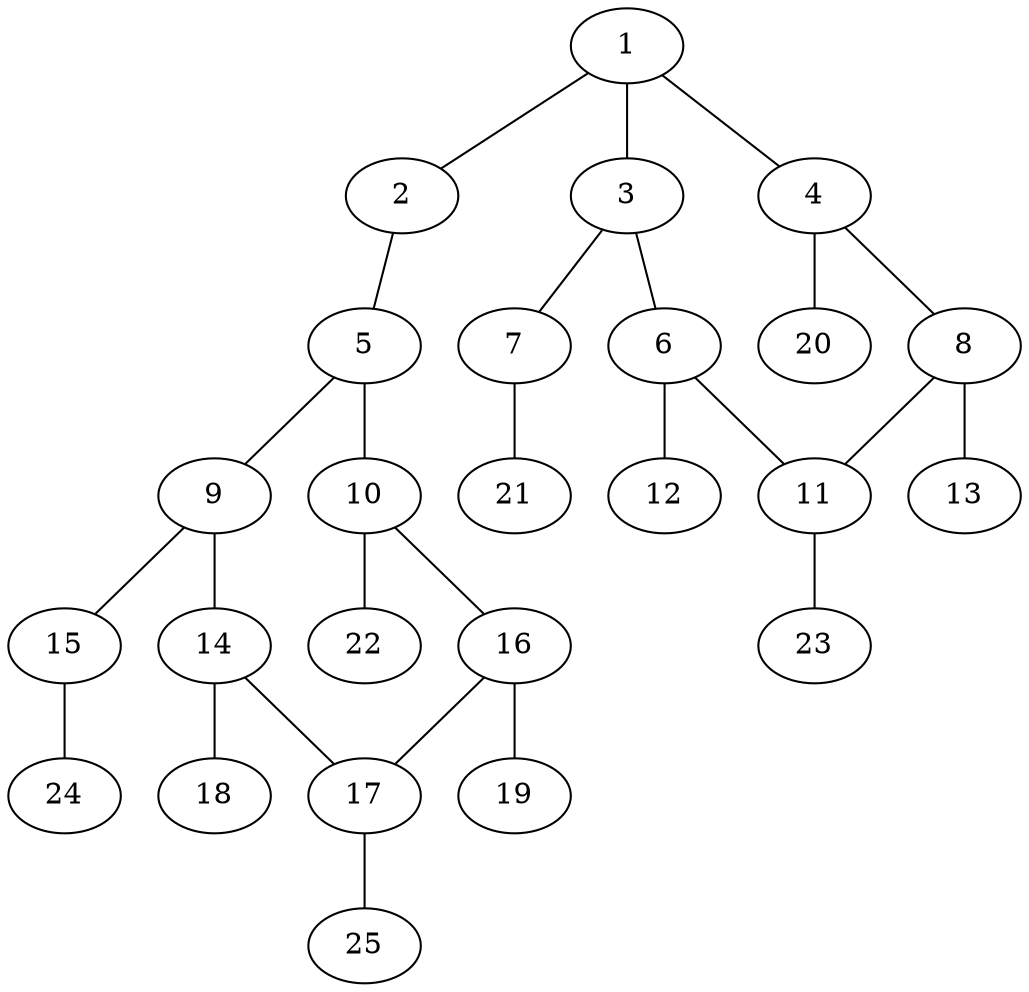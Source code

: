 graph molecule_3919 {
	1	 [chem=C];
	2	 [chem=S];
	1 -- 2	 [valence=1];
	3	 [chem=C];
	1 -- 3	 [valence=1];
	4	 [chem=C];
	1 -- 4	 [valence=2];
	5	 [chem=C];
	2 -- 5	 [valence=1];
	6	 [chem=C];
	3 -- 6	 [valence=2];
	7	 [chem=O];
	3 -- 7	 [valence=1];
	8	 [chem=C];
	4 -- 8	 [valence=1];
	20	 [chem=H];
	4 -- 20	 [valence=1];
	9	 [chem=C];
	5 -- 9	 [valence=2];
	10	 [chem=C];
	5 -- 10	 [valence=1];
	11	 [chem=C];
	6 -- 11	 [valence=1];
	12	 [chem=Cl];
	6 -- 12	 [valence=1];
	21	 [chem=H];
	7 -- 21	 [valence=1];
	8 -- 11	 [valence=2];
	13	 [chem=Cl];
	8 -- 13	 [valence=1];
	14	 [chem=C];
	9 -- 14	 [valence=1];
	15	 [chem=O];
	9 -- 15	 [valence=1];
	16	 [chem=C];
	10 -- 16	 [valence=2];
	22	 [chem=H];
	10 -- 22	 [valence=1];
	23	 [chem=H];
	11 -- 23	 [valence=1];
	17	 [chem=C];
	14 -- 17	 [valence=2];
	18	 [chem=Cl];
	14 -- 18	 [valence=1];
	24	 [chem=H];
	15 -- 24	 [valence=1];
	16 -- 17	 [valence=1];
	19	 [chem=Cl];
	16 -- 19	 [valence=1];
	25	 [chem=H];
	17 -- 25	 [valence=1];
}
